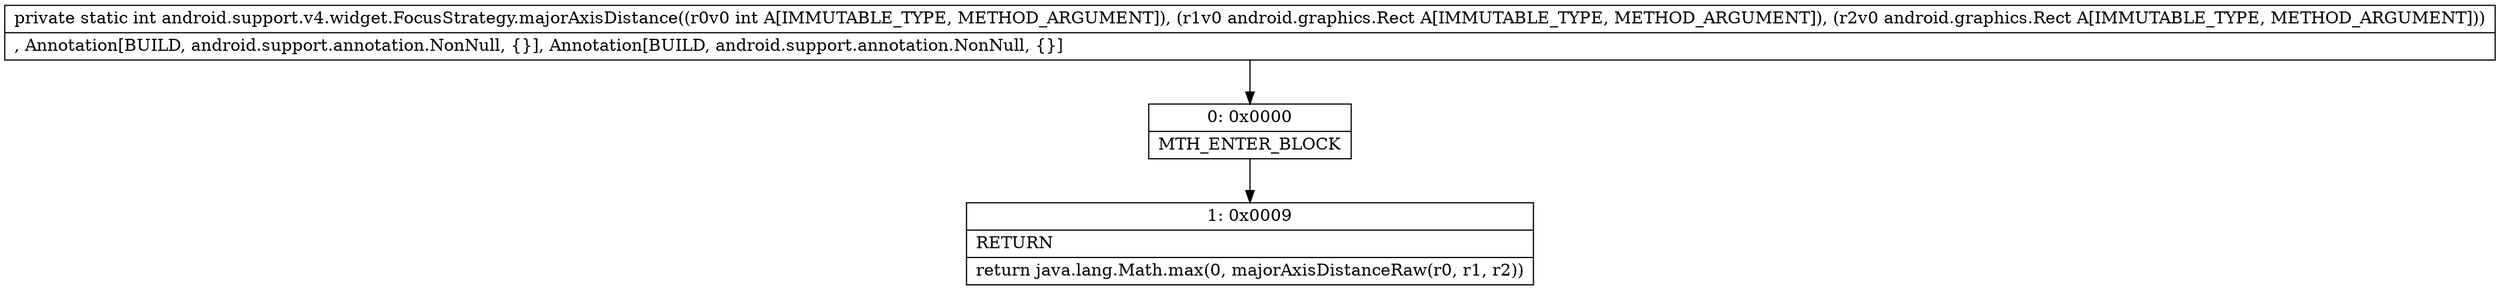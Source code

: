 digraph "CFG forandroid.support.v4.widget.FocusStrategy.majorAxisDistance(ILandroid\/graphics\/Rect;Landroid\/graphics\/Rect;)I" {
Node_0 [shape=record,label="{0\:\ 0x0000|MTH_ENTER_BLOCK\l}"];
Node_1 [shape=record,label="{1\:\ 0x0009|RETURN\l|return java.lang.Math.max(0, majorAxisDistanceRaw(r0, r1, r2))\l}"];
MethodNode[shape=record,label="{private static int android.support.v4.widget.FocusStrategy.majorAxisDistance((r0v0 int A[IMMUTABLE_TYPE, METHOD_ARGUMENT]), (r1v0 android.graphics.Rect A[IMMUTABLE_TYPE, METHOD_ARGUMENT]), (r2v0 android.graphics.Rect A[IMMUTABLE_TYPE, METHOD_ARGUMENT]))  | , Annotation[BUILD, android.support.annotation.NonNull, \{\}], Annotation[BUILD, android.support.annotation.NonNull, \{\}]\l}"];
MethodNode -> Node_0;
Node_0 -> Node_1;
}

